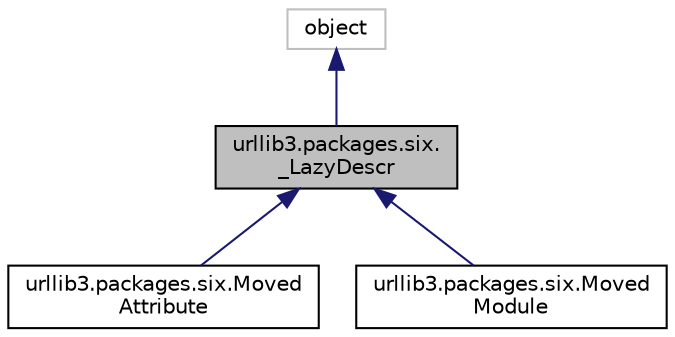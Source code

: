 digraph "urllib3.packages.six._LazyDescr"
{
 // LATEX_PDF_SIZE
  edge [fontname="Helvetica",fontsize="10",labelfontname="Helvetica",labelfontsize="10"];
  node [fontname="Helvetica",fontsize="10",shape=record];
  Node1 [label="urllib3.packages.six.\l_LazyDescr",height=0.2,width=0.4,color="black", fillcolor="grey75", style="filled", fontcolor="black",tooltip=" "];
  Node2 -> Node1 [dir="back",color="midnightblue",fontsize="10",style="solid"];
  Node2 [label="object",height=0.2,width=0.4,color="grey75", fillcolor="white", style="filled",tooltip=" "];
  Node1 -> Node3 [dir="back",color="midnightblue",fontsize="10",style="solid"];
  Node3 [label="urllib3.packages.six.Moved\lAttribute",height=0.2,width=0.4,color="black", fillcolor="white", style="filled",URL="$classurllib3_1_1packages_1_1six_1_1MovedAttribute.html",tooltip=" "];
  Node1 -> Node4 [dir="back",color="midnightblue",fontsize="10",style="solid"];
  Node4 [label="urllib3.packages.six.Moved\lModule",height=0.2,width=0.4,color="black", fillcolor="white", style="filled",URL="$classurllib3_1_1packages_1_1six_1_1MovedModule.html",tooltip=" "];
}
